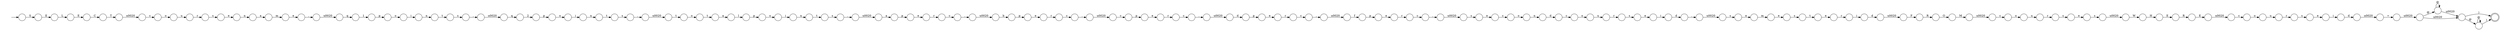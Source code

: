 digraph Automaton {
  rankdir = LR;
  0 [shape=circle,label=""];
  0 -> 27 [label="a"]
  1 [shape=circle,label=""];
  1 -> 10 [label="e"]
  2 [shape=circle,label=""];
  2 -> 49 [label="q"]
  3 [shape=circle,label=""];
  3 -> 93 [label="u"]
  4 [shape=circle,label=""];
  4 -> 44 [label="i"]
  5 [shape=circle,label=""];
  5 -> 126 [label="e"]
  6 [shape=circle,label=""];
  6 -> 87 [label="e"]
  7 [shape=circle,label=""];
  7 -> 107 [label=","]
  8 [shape=circle,label=""];
  8 -> 100 [label="i"]
  9 [shape=circle,label=""];
  9 -> 32 [label="p"]
  10 [shape=circle,label=""];
  10 -> 143 [label="s"]
  11 [shape=circle,label=""];
  initial [shape=plaintext,label=""];
  initial -> 11
  11 -> 48 [label="S"]
  12 [shape=circle,label=""];
  12 -> 129 [label=","]
  13 [shape=circle,label=""];
  13 -> 88 [label="o"]
  14 [shape=circle,label=""];
  14 -> 131 [label="l"]
  15 [shape=circle,label=""];
  15 -> 109 [label="@"]
  15 -> 138 [label="\u0020"]
  16 [shape=circle,label=""];
  16 -> 137 [label="E"]
  17 [shape=circle,label=""];
  17 -> 140 [label="e"]
  18 [shape=circle,label=""];
  18 -> 142 [label="W"]
  19 [shape=circle,label=""];
  19 -> 56 [label="c"]
  20 [shape=circle,label=""];
  20 -> 5 [label="p"]
  21 [shape=circle,label=""];
  21 -> 23 [label="o"]
  22 [shape=circle,label=""];
  22 -> 64 [label="o"]
  23 [shape=circle,label=""];
  23 -> 94 [label="u"]
  24 [shape=circle,label=""];
  24 -> 80 [label="r"]
  25 [shape=circle,label=""];
  25 -> 58 [label="r"]
  26 [shape=circle,label=""];
  26 -> 119 [label=","]
  27 [shape=circle,label=""];
  27 -> 31 [label="m"]
  28 [shape=circle,label=""];
  28 -> 111 [label="\u0020"]
  29 [shape=circle,label=""];
  29 -> 61 [label="\u0020"]
  30 [shape=circle,label=""];
  30 -> 125 [label="i"]
  31 [shape=circle,label=""];
  31 -> 7 [label="e"]
  32 [shape=circle,label=""];
  32 -> 60 [label="e"]
  33 [shape=circle,label=""];
  33 -> 16 [label="L"]
  34 [shape=circle,label=""];
  34 -> 63 [label="\u0020"]
  35 [shape=circle,label=""];
  35 -> 124 [label=","]
  36 [shape=circle,label=""];
  36 -> 116 [label="p"]
  37 [shape=circle,label=""];
  37 -> 25 [label="e"]
  38 [shape=circle,label=""];
  38 -> 43 [label="e"]
  39 [shape=circle,label=""];
  39 -> 79 [label="\u0020"]
  40 [shape=circle,label=""];
  40 -> 114 [label="e"]
  41 [shape=circle,label=""];
  41 -> 30 [label="o"]
  42 [shape=circle,label=""];
  42 -> 117 [label="c"]
  43 [shape=circle,label=""];
  43 -> 106 [label="c"]
  44 [shape=circle,label=""];
  44 -> 57 [label="d"]
  45 [shape=circle,label=""];
  45 -> 38 [label="s"]
  46 [shape=circle,label=""];
  46 -> 97 [label=","]
  47 [shape=doublecircle,label=""];
  48 [shape=circle,label=""];
  48 -> 33 [label="E"]
  49 [shape=circle,label=""];
  49 -> 144 [label="1"]
  50 [shape=circle,label=""];
  50 -> 26 [label="s"]
  51 [shape=circle,label=""];
  51 -> 95 [label=","]
  52 [shape=circle,label=""];
  52 -> 146 [label="O"]
  53 [shape=circle,label=""];
  53 -> 89 [label="d"]
  54 [shape=circle,label=""];
  54 -> 47 [label=")"]
  54 -> 54 [label="@"]
  55 [shape=circle,label=""];
  55 -> 39 [label="T"]
  56 [shape=circle,label=""];
  56 -> 3 [label="o"]
  57 [shape=circle,label=""];
  57 -> 72 [label="\u0020"]
  58 [shape=circle,label=""];
  58 -> 46 [label="c"]
  59 [shape=circle,label=""];
  59 -> 82 [label="\u0020"]
  60 [shape=circle,label=""];
  60 -> 120 [label="r"]
  61 [shape=circle,label=""];
  61 -> 21 [label="c"]
  62 [shape=circle,label=""];
  62 -> 68 [label="t"]
  63 [shape=circle,label=""];
  63 -> 104 [label="s"]
  64 [shape=circle,label=""];
  64 -> 148 [label="i"]
  65 [shape=circle,label=""];
  65 -> 145 [label="\u0020"]
  66 [shape=circle,label=""];
  66 -> 6 [label="m"]
  67 [shape=circle,label=""];
  67 -> 71 [label="b"]
  68 [shape=circle,label=""];
  68 -> 85 [label="e"]
  69 [shape=circle,label=""];
  69 -> 96 [label="u"]
  70 [shape=circle,label=""];
  70 -> 86 [label="\u0020"]
  71 [shape=circle,label=""];
  71 -> 37 [label="p"]
  72 [shape=circle,label=""];
  72 -> 139 [label="F"]
  73 [shape=circle,label=""];
  73 -> 15 [label="\u0020"]
  74 [shape=circle,label=""];
  74 -> 19 [label="d"]
  75 [shape=circle,label=""];
  75 -> 141 [label="s"]
  76 [shape=circle,label=""];
  76 -> 1 [label="s"]
  77 [shape=circle,label=""];
  77 -> 83 [label="s"]
  78 [shape=circle,label=""];
  78 -> 59 [label="d"]
  79 [shape=circle,label=""];
  79 -> 102 [label="c"]
  80 [shape=circle,label=""];
  80 -> 35 [label="c"]
  81 [shape=circle,label=""];
  81 -> 76 [label="r"]
  82 [shape=circle,label=""];
  82 -> 73 [label="="]
  83 [shape=circle,label=""];
  83 -> 134 [label="e"]
  84 [shape=circle,label=""];
  84 -> 135 [label=","]
  85 [shape=circle,label=""];
  85 -> 4 [label="r"]
  86 [shape=circle,label=""];
  86 -> 13 [label="c"]
  87 [shape=circle,label=""];
  87 -> 62 [label="s"]
  88 [shape=circle,label=""];
  88 -> 81 [label="u"]
  89 [shape=circle,label=""];
  89 -> 34 [label=","]
  90 [shape=circle,label=""];
  90 -> 28 [label=","]
  91 [shape=circle,label=""];
  91 -> 20 [label="f"]
  92 [shape=circle,label=""];
  92 -> 115 [label="2"]
  93 [shape=circle,label=""];
  93 -> 121 [label="r"]
  94 [shape=circle,label=""];
  94 -> 75 [label="r"]
  95 [shape=circle,label=""];
  95 -> 45 [label="\u0020"]
  96 [shape=circle,label=""];
  96 -> 77 [label="r"]
  97 [shape=circle,label=""];
  97 -> 42 [label="\u0020"]
  98 [shape=circle,label=""];
  98 -> 123 [label="E"]
  99 [shape=circle,label=""];
  99 -> 127 [label="t"]
  100 [shape=circle,label=""];
  100 -> 133 [label="n"]
  101 [shape=circle,label=""];
  101 -> 51 [label="c"]
  102 [shape=circle,label=""];
  102 -> 69 [label="o"]
  103 [shape=circle,label=""];
  103 -> 90 [label="c"]
  104 [shape=circle,label=""];
  104 -> 66 [label="e"]
  105 [shape=circle,label=""];
  105 -> 14 [label="a"]
  106 [shape=circle,label=""];
  106 -> 108 [label="o"]
  107 [shape=circle,label=""];
  107 -> 2 [label="\u0020"]
  108 [shape=circle,label=""];
  108 -> 74 [label="n"]
  109 [shape=circle,label=""];
  109 -> 109 [label="@"]
  109 -> 138 [label="\u0020"]
  110 [shape=circle,label=""];
  110 -> 36 [label="a"]
  111 [shape=circle,label=""];
  111 -> 9 [label="d"]
  112 [shape=circle,label=""];
  112 -> 105 [label="t"]
  113 [shape=circle,label=""];
  113 -> 29 [label="E"]
  114 [shape=circle,label=""];
  114 -> 53 [label="i"]
  115 [shape=circle,label=""];
  115 -> 132 [label="p"]
  116 [shape=circle,label=""];
  116 -> 24 [label="e"]
  117 [shape=circle,label=""];
  117 -> 17 [label="p"]
  118 [shape=circle,label=""];
  118 -> 78 [label="i"]
  119 [shape=circle,label=""];
  119 -> 128 [label="\u0020"]
  120 [shape=circle,label=""];
  120 -> 84 [label="c"]
  121 [shape=circle,label=""];
  121 -> 40 [label="s"]
  122 [shape=circle,label=""];
  122 -> 112 [label="o"]
  123 [shape=circle,label=""];
  123 -> 113 [label="R"]
  124 [shape=circle,label=""];
  124 -> 67 [label="\u0020"]
  125 [shape=circle,label=""];
  125 -> 130 [label="n"]
  126 [shape=circle,label=""];
  126 -> 101 [label="r"]
  127 [shape=circle,label=""];
  127 -> 12 [label="s"]
  128 [shape=circle,label=""];
  128 -> 92 [label="q"]
  129 [shape=circle,label=""];
  129 -> 110 [label="\u0020"]
  130 [shape=circle,label=""];
  130 -> 50 [label="t"]
  131 [shape=circle,label=""];
  131 -> 22 [label="p"]
  132 [shape=circle,label=""];
  132 -> 8 [label="o"]
  133 [shape=circle,label=""];
  133 -> 136 [label="t"]
  134 [shape=circle,label=""];
  134 -> 0 [label="n"]
  135 [shape=circle,label=""];
  135 -> 91 [label="\u0020"]
  136 [shape=circle,label=""];
  136 -> 147 [label="s"]
  137 [shape=circle,label=""];
  137 -> 55 [label="C"]
  138 [shape=circle,label=""];
  138 -> 54 [label="@"]
  138 -> 47 [label=")"]
  139 [shape=circle,label=""];
  139 -> 52 [label="R"]
  140 [shape=circle,label=""];
  140 -> 103 [label="r"]
  141 [shape=circle,label=""];
  141 -> 118 [label="e"]
  142 [shape=circle,label=""];
  142 -> 98 [label="H"]
  143 [shape=circle,label=""];
  143 -> 18 [label="\u0020"]
  144 [shape=circle,label=""];
  144 -> 41 [label="p"]
  145 [shape=circle,label=""];
  145 -> 122 [label="t"]
  146 [shape=circle,label=""];
  146 -> 70 [label="M"]
  147 [shape=circle,label=""];
  147 -> 65 [label=","]
  148 [shape=circle,label=""];
  148 -> 99 [label="n"]
}
